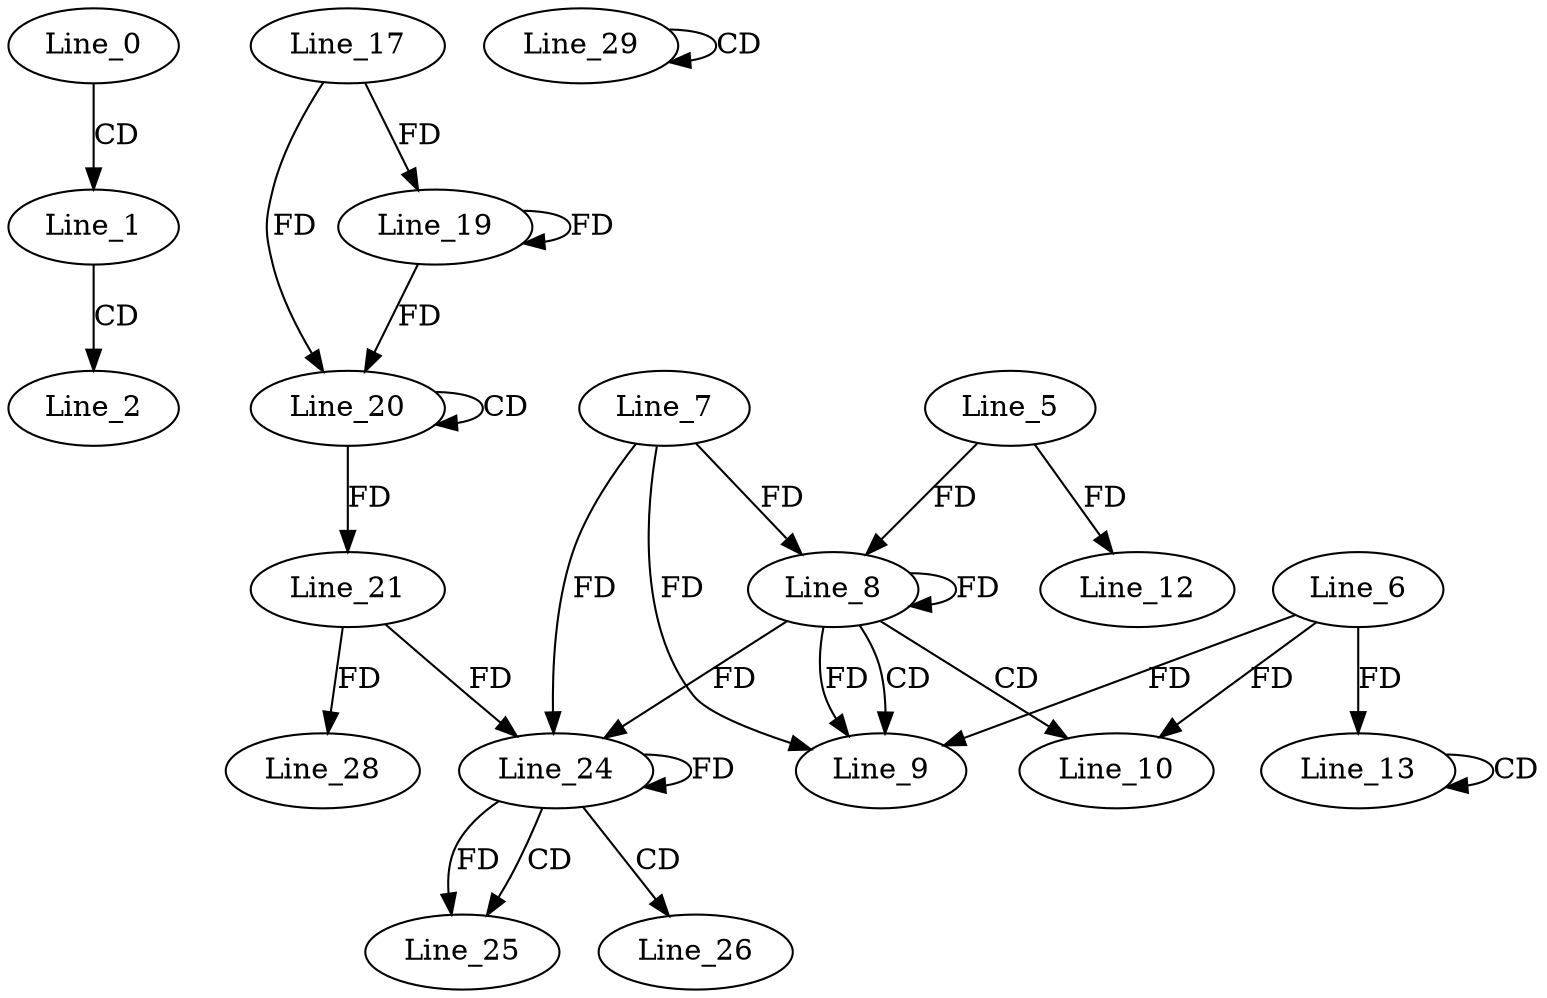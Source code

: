 digraph G {
  Line_0;
  Line_1;
  Line_2;
  Line_8;
  Line_7;
  Line_8;
  Line_5;
  Line_8;
  Line_9;
  Line_6;
  Line_10;
  Line_12;
  Line_13;
  Line_13;
  Line_17;
  Line_19;
  Line_20;
  Line_20;
  Line_21;
  Line_24;
  Line_24;
  Line_21;
  Line_24;
  Line_25;
  Line_26;
  Line_28;
  Line_29;
  Line_29;
  Line_0 -> Line_1 [ label="CD" ];
  Line_1 -> Line_2 [ label="CD" ];
  Line_8 -> Line_8 [ label="FD" ];
  Line_7 -> Line_8 [ label="FD" ];
  Line_5 -> Line_8 [ label="FD" ];
  Line_8 -> Line_9 [ label="CD" ];
  Line_6 -> Line_9 [ label="FD" ];
  Line_8 -> Line_9 [ label="FD" ];
  Line_7 -> Line_9 [ label="FD" ];
  Line_8 -> Line_10 [ label="CD" ];
  Line_6 -> Line_10 [ label="FD" ];
  Line_5 -> Line_12 [ label="FD" ];
  Line_13 -> Line_13 [ label="CD" ];
  Line_6 -> Line_13 [ label="FD" ];
  Line_17 -> Line_19 [ label="FD" ];
  Line_19 -> Line_19 [ label="FD" ];
  Line_20 -> Line_20 [ label="CD" ];
  Line_17 -> Line_20 [ label="FD" ];
  Line_19 -> Line_20 [ label="FD" ];
  Line_20 -> Line_21 [ label="FD" ];
  Line_24 -> Line_24 [ label="FD" ];
  Line_8 -> Line_24 [ label="FD" ];
  Line_7 -> Line_24 [ label="FD" ];
  Line_21 -> Line_24 [ label="FD" ];
  Line_24 -> Line_25 [ label="CD" ];
  Line_24 -> Line_25 [ label="FD" ];
  Line_24 -> Line_26 [ label="CD" ];
  Line_21 -> Line_28 [ label="FD" ];
  Line_29 -> Line_29 [ label="CD" ];
}
